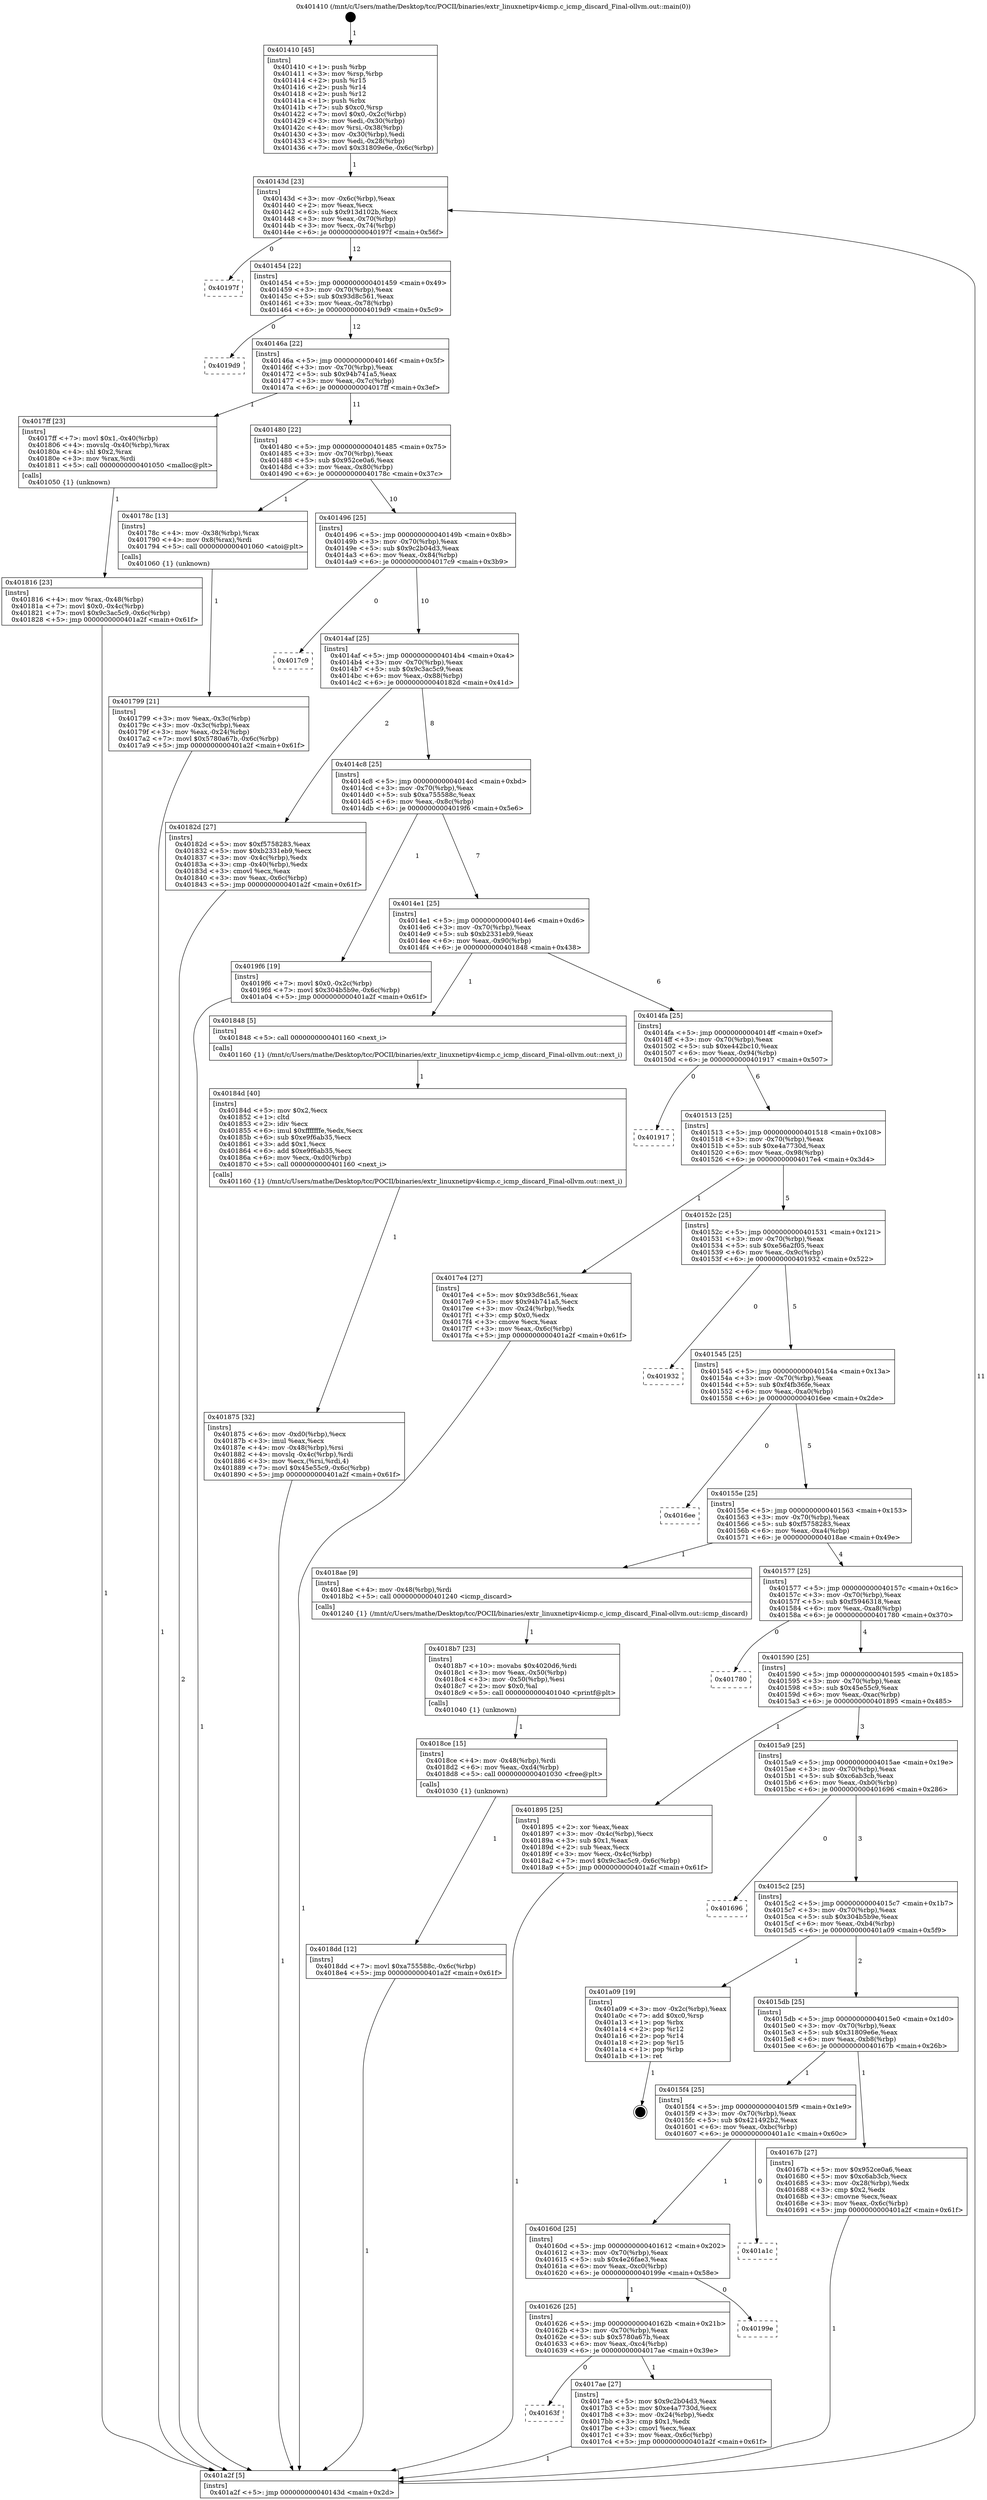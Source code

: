 digraph "0x401410" {
  label = "0x401410 (/mnt/c/Users/mathe/Desktop/tcc/POCII/binaries/extr_linuxnetipv4icmp.c_icmp_discard_Final-ollvm.out::main(0))"
  labelloc = "t"
  node[shape=record]

  Entry [label="",width=0.3,height=0.3,shape=circle,fillcolor=black,style=filled]
  "0x40143d" [label="{
     0x40143d [23]\l
     | [instrs]\l
     &nbsp;&nbsp;0x40143d \<+3\>: mov -0x6c(%rbp),%eax\l
     &nbsp;&nbsp;0x401440 \<+2\>: mov %eax,%ecx\l
     &nbsp;&nbsp;0x401442 \<+6\>: sub $0x913d102b,%ecx\l
     &nbsp;&nbsp;0x401448 \<+3\>: mov %eax,-0x70(%rbp)\l
     &nbsp;&nbsp;0x40144b \<+3\>: mov %ecx,-0x74(%rbp)\l
     &nbsp;&nbsp;0x40144e \<+6\>: je 000000000040197f \<main+0x56f\>\l
  }"]
  "0x40197f" [label="{
     0x40197f\l
  }", style=dashed]
  "0x401454" [label="{
     0x401454 [22]\l
     | [instrs]\l
     &nbsp;&nbsp;0x401454 \<+5\>: jmp 0000000000401459 \<main+0x49\>\l
     &nbsp;&nbsp;0x401459 \<+3\>: mov -0x70(%rbp),%eax\l
     &nbsp;&nbsp;0x40145c \<+5\>: sub $0x93d8c561,%eax\l
     &nbsp;&nbsp;0x401461 \<+3\>: mov %eax,-0x78(%rbp)\l
     &nbsp;&nbsp;0x401464 \<+6\>: je 00000000004019d9 \<main+0x5c9\>\l
  }"]
  Exit [label="",width=0.3,height=0.3,shape=circle,fillcolor=black,style=filled,peripheries=2]
  "0x4019d9" [label="{
     0x4019d9\l
  }", style=dashed]
  "0x40146a" [label="{
     0x40146a [22]\l
     | [instrs]\l
     &nbsp;&nbsp;0x40146a \<+5\>: jmp 000000000040146f \<main+0x5f\>\l
     &nbsp;&nbsp;0x40146f \<+3\>: mov -0x70(%rbp),%eax\l
     &nbsp;&nbsp;0x401472 \<+5\>: sub $0x94b741a5,%eax\l
     &nbsp;&nbsp;0x401477 \<+3\>: mov %eax,-0x7c(%rbp)\l
     &nbsp;&nbsp;0x40147a \<+6\>: je 00000000004017ff \<main+0x3ef\>\l
  }"]
  "0x4018dd" [label="{
     0x4018dd [12]\l
     | [instrs]\l
     &nbsp;&nbsp;0x4018dd \<+7\>: movl $0xa755588c,-0x6c(%rbp)\l
     &nbsp;&nbsp;0x4018e4 \<+5\>: jmp 0000000000401a2f \<main+0x61f\>\l
  }"]
  "0x4017ff" [label="{
     0x4017ff [23]\l
     | [instrs]\l
     &nbsp;&nbsp;0x4017ff \<+7\>: movl $0x1,-0x40(%rbp)\l
     &nbsp;&nbsp;0x401806 \<+4\>: movslq -0x40(%rbp),%rax\l
     &nbsp;&nbsp;0x40180a \<+4\>: shl $0x2,%rax\l
     &nbsp;&nbsp;0x40180e \<+3\>: mov %rax,%rdi\l
     &nbsp;&nbsp;0x401811 \<+5\>: call 0000000000401050 \<malloc@plt\>\l
     | [calls]\l
     &nbsp;&nbsp;0x401050 \{1\} (unknown)\l
  }"]
  "0x401480" [label="{
     0x401480 [22]\l
     | [instrs]\l
     &nbsp;&nbsp;0x401480 \<+5\>: jmp 0000000000401485 \<main+0x75\>\l
     &nbsp;&nbsp;0x401485 \<+3\>: mov -0x70(%rbp),%eax\l
     &nbsp;&nbsp;0x401488 \<+5\>: sub $0x952ce0a6,%eax\l
     &nbsp;&nbsp;0x40148d \<+3\>: mov %eax,-0x80(%rbp)\l
     &nbsp;&nbsp;0x401490 \<+6\>: je 000000000040178c \<main+0x37c\>\l
  }"]
  "0x4018ce" [label="{
     0x4018ce [15]\l
     | [instrs]\l
     &nbsp;&nbsp;0x4018ce \<+4\>: mov -0x48(%rbp),%rdi\l
     &nbsp;&nbsp;0x4018d2 \<+6\>: mov %eax,-0xd4(%rbp)\l
     &nbsp;&nbsp;0x4018d8 \<+5\>: call 0000000000401030 \<free@plt\>\l
     | [calls]\l
     &nbsp;&nbsp;0x401030 \{1\} (unknown)\l
  }"]
  "0x40178c" [label="{
     0x40178c [13]\l
     | [instrs]\l
     &nbsp;&nbsp;0x40178c \<+4\>: mov -0x38(%rbp),%rax\l
     &nbsp;&nbsp;0x401790 \<+4\>: mov 0x8(%rax),%rdi\l
     &nbsp;&nbsp;0x401794 \<+5\>: call 0000000000401060 \<atoi@plt\>\l
     | [calls]\l
     &nbsp;&nbsp;0x401060 \{1\} (unknown)\l
  }"]
  "0x401496" [label="{
     0x401496 [25]\l
     | [instrs]\l
     &nbsp;&nbsp;0x401496 \<+5\>: jmp 000000000040149b \<main+0x8b\>\l
     &nbsp;&nbsp;0x40149b \<+3\>: mov -0x70(%rbp),%eax\l
     &nbsp;&nbsp;0x40149e \<+5\>: sub $0x9c2b04d3,%eax\l
     &nbsp;&nbsp;0x4014a3 \<+6\>: mov %eax,-0x84(%rbp)\l
     &nbsp;&nbsp;0x4014a9 \<+6\>: je 00000000004017c9 \<main+0x3b9\>\l
  }"]
  "0x4018b7" [label="{
     0x4018b7 [23]\l
     | [instrs]\l
     &nbsp;&nbsp;0x4018b7 \<+10\>: movabs $0x4020d6,%rdi\l
     &nbsp;&nbsp;0x4018c1 \<+3\>: mov %eax,-0x50(%rbp)\l
     &nbsp;&nbsp;0x4018c4 \<+3\>: mov -0x50(%rbp),%esi\l
     &nbsp;&nbsp;0x4018c7 \<+2\>: mov $0x0,%al\l
     &nbsp;&nbsp;0x4018c9 \<+5\>: call 0000000000401040 \<printf@plt\>\l
     | [calls]\l
     &nbsp;&nbsp;0x401040 \{1\} (unknown)\l
  }"]
  "0x4017c9" [label="{
     0x4017c9\l
  }", style=dashed]
  "0x4014af" [label="{
     0x4014af [25]\l
     | [instrs]\l
     &nbsp;&nbsp;0x4014af \<+5\>: jmp 00000000004014b4 \<main+0xa4\>\l
     &nbsp;&nbsp;0x4014b4 \<+3\>: mov -0x70(%rbp),%eax\l
     &nbsp;&nbsp;0x4014b7 \<+5\>: sub $0x9c3ac5c9,%eax\l
     &nbsp;&nbsp;0x4014bc \<+6\>: mov %eax,-0x88(%rbp)\l
     &nbsp;&nbsp;0x4014c2 \<+6\>: je 000000000040182d \<main+0x41d\>\l
  }"]
  "0x401875" [label="{
     0x401875 [32]\l
     | [instrs]\l
     &nbsp;&nbsp;0x401875 \<+6\>: mov -0xd0(%rbp),%ecx\l
     &nbsp;&nbsp;0x40187b \<+3\>: imul %eax,%ecx\l
     &nbsp;&nbsp;0x40187e \<+4\>: mov -0x48(%rbp),%rsi\l
     &nbsp;&nbsp;0x401882 \<+4\>: movslq -0x4c(%rbp),%rdi\l
     &nbsp;&nbsp;0x401886 \<+3\>: mov %ecx,(%rsi,%rdi,4)\l
     &nbsp;&nbsp;0x401889 \<+7\>: movl $0x45e55c9,-0x6c(%rbp)\l
     &nbsp;&nbsp;0x401890 \<+5\>: jmp 0000000000401a2f \<main+0x61f\>\l
  }"]
  "0x40182d" [label="{
     0x40182d [27]\l
     | [instrs]\l
     &nbsp;&nbsp;0x40182d \<+5\>: mov $0xf5758283,%eax\l
     &nbsp;&nbsp;0x401832 \<+5\>: mov $0xb2331eb9,%ecx\l
     &nbsp;&nbsp;0x401837 \<+3\>: mov -0x4c(%rbp),%edx\l
     &nbsp;&nbsp;0x40183a \<+3\>: cmp -0x40(%rbp),%edx\l
     &nbsp;&nbsp;0x40183d \<+3\>: cmovl %ecx,%eax\l
     &nbsp;&nbsp;0x401840 \<+3\>: mov %eax,-0x6c(%rbp)\l
     &nbsp;&nbsp;0x401843 \<+5\>: jmp 0000000000401a2f \<main+0x61f\>\l
  }"]
  "0x4014c8" [label="{
     0x4014c8 [25]\l
     | [instrs]\l
     &nbsp;&nbsp;0x4014c8 \<+5\>: jmp 00000000004014cd \<main+0xbd\>\l
     &nbsp;&nbsp;0x4014cd \<+3\>: mov -0x70(%rbp),%eax\l
     &nbsp;&nbsp;0x4014d0 \<+5\>: sub $0xa755588c,%eax\l
     &nbsp;&nbsp;0x4014d5 \<+6\>: mov %eax,-0x8c(%rbp)\l
     &nbsp;&nbsp;0x4014db \<+6\>: je 00000000004019f6 \<main+0x5e6\>\l
  }"]
  "0x40184d" [label="{
     0x40184d [40]\l
     | [instrs]\l
     &nbsp;&nbsp;0x40184d \<+5\>: mov $0x2,%ecx\l
     &nbsp;&nbsp;0x401852 \<+1\>: cltd\l
     &nbsp;&nbsp;0x401853 \<+2\>: idiv %ecx\l
     &nbsp;&nbsp;0x401855 \<+6\>: imul $0xfffffffe,%edx,%ecx\l
     &nbsp;&nbsp;0x40185b \<+6\>: sub $0xe9f6ab35,%ecx\l
     &nbsp;&nbsp;0x401861 \<+3\>: add $0x1,%ecx\l
     &nbsp;&nbsp;0x401864 \<+6\>: add $0xe9f6ab35,%ecx\l
     &nbsp;&nbsp;0x40186a \<+6\>: mov %ecx,-0xd0(%rbp)\l
     &nbsp;&nbsp;0x401870 \<+5\>: call 0000000000401160 \<next_i\>\l
     | [calls]\l
     &nbsp;&nbsp;0x401160 \{1\} (/mnt/c/Users/mathe/Desktop/tcc/POCII/binaries/extr_linuxnetipv4icmp.c_icmp_discard_Final-ollvm.out::next_i)\l
  }"]
  "0x4019f6" [label="{
     0x4019f6 [19]\l
     | [instrs]\l
     &nbsp;&nbsp;0x4019f6 \<+7\>: movl $0x0,-0x2c(%rbp)\l
     &nbsp;&nbsp;0x4019fd \<+7\>: movl $0x304b5b9e,-0x6c(%rbp)\l
     &nbsp;&nbsp;0x401a04 \<+5\>: jmp 0000000000401a2f \<main+0x61f\>\l
  }"]
  "0x4014e1" [label="{
     0x4014e1 [25]\l
     | [instrs]\l
     &nbsp;&nbsp;0x4014e1 \<+5\>: jmp 00000000004014e6 \<main+0xd6\>\l
     &nbsp;&nbsp;0x4014e6 \<+3\>: mov -0x70(%rbp),%eax\l
     &nbsp;&nbsp;0x4014e9 \<+5\>: sub $0xb2331eb9,%eax\l
     &nbsp;&nbsp;0x4014ee \<+6\>: mov %eax,-0x90(%rbp)\l
     &nbsp;&nbsp;0x4014f4 \<+6\>: je 0000000000401848 \<main+0x438\>\l
  }"]
  "0x401816" [label="{
     0x401816 [23]\l
     | [instrs]\l
     &nbsp;&nbsp;0x401816 \<+4\>: mov %rax,-0x48(%rbp)\l
     &nbsp;&nbsp;0x40181a \<+7\>: movl $0x0,-0x4c(%rbp)\l
     &nbsp;&nbsp;0x401821 \<+7\>: movl $0x9c3ac5c9,-0x6c(%rbp)\l
     &nbsp;&nbsp;0x401828 \<+5\>: jmp 0000000000401a2f \<main+0x61f\>\l
  }"]
  "0x401848" [label="{
     0x401848 [5]\l
     | [instrs]\l
     &nbsp;&nbsp;0x401848 \<+5\>: call 0000000000401160 \<next_i\>\l
     | [calls]\l
     &nbsp;&nbsp;0x401160 \{1\} (/mnt/c/Users/mathe/Desktop/tcc/POCII/binaries/extr_linuxnetipv4icmp.c_icmp_discard_Final-ollvm.out::next_i)\l
  }"]
  "0x4014fa" [label="{
     0x4014fa [25]\l
     | [instrs]\l
     &nbsp;&nbsp;0x4014fa \<+5\>: jmp 00000000004014ff \<main+0xef\>\l
     &nbsp;&nbsp;0x4014ff \<+3\>: mov -0x70(%rbp),%eax\l
     &nbsp;&nbsp;0x401502 \<+5\>: sub $0xe442bc10,%eax\l
     &nbsp;&nbsp;0x401507 \<+6\>: mov %eax,-0x94(%rbp)\l
     &nbsp;&nbsp;0x40150d \<+6\>: je 0000000000401917 \<main+0x507\>\l
  }"]
  "0x40163f" [label="{
     0x40163f\l
  }", style=dashed]
  "0x401917" [label="{
     0x401917\l
  }", style=dashed]
  "0x401513" [label="{
     0x401513 [25]\l
     | [instrs]\l
     &nbsp;&nbsp;0x401513 \<+5\>: jmp 0000000000401518 \<main+0x108\>\l
     &nbsp;&nbsp;0x401518 \<+3\>: mov -0x70(%rbp),%eax\l
     &nbsp;&nbsp;0x40151b \<+5\>: sub $0xe4a7730d,%eax\l
     &nbsp;&nbsp;0x401520 \<+6\>: mov %eax,-0x98(%rbp)\l
     &nbsp;&nbsp;0x401526 \<+6\>: je 00000000004017e4 \<main+0x3d4\>\l
  }"]
  "0x4017ae" [label="{
     0x4017ae [27]\l
     | [instrs]\l
     &nbsp;&nbsp;0x4017ae \<+5\>: mov $0x9c2b04d3,%eax\l
     &nbsp;&nbsp;0x4017b3 \<+5\>: mov $0xe4a7730d,%ecx\l
     &nbsp;&nbsp;0x4017b8 \<+3\>: mov -0x24(%rbp),%edx\l
     &nbsp;&nbsp;0x4017bb \<+3\>: cmp $0x1,%edx\l
     &nbsp;&nbsp;0x4017be \<+3\>: cmovl %ecx,%eax\l
     &nbsp;&nbsp;0x4017c1 \<+3\>: mov %eax,-0x6c(%rbp)\l
     &nbsp;&nbsp;0x4017c4 \<+5\>: jmp 0000000000401a2f \<main+0x61f\>\l
  }"]
  "0x4017e4" [label="{
     0x4017e4 [27]\l
     | [instrs]\l
     &nbsp;&nbsp;0x4017e4 \<+5\>: mov $0x93d8c561,%eax\l
     &nbsp;&nbsp;0x4017e9 \<+5\>: mov $0x94b741a5,%ecx\l
     &nbsp;&nbsp;0x4017ee \<+3\>: mov -0x24(%rbp),%edx\l
     &nbsp;&nbsp;0x4017f1 \<+3\>: cmp $0x0,%edx\l
     &nbsp;&nbsp;0x4017f4 \<+3\>: cmove %ecx,%eax\l
     &nbsp;&nbsp;0x4017f7 \<+3\>: mov %eax,-0x6c(%rbp)\l
     &nbsp;&nbsp;0x4017fa \<+5\>: jmp 0000000000401a2f \<main+0x61f\>\l
  }"]
  "0x40152c" [label="{
     0x40152c [25]\l
     | [instrs]\l
     &nbsp;&nbsp;0x40152c \<+5\>: jmp 0000000000401531 \<main+0x121\>\l
     &nbsp;&nbsp;0x401531 \<+3\>: mov -0x70(%rbp),%eax\l
     &nbsp;&nbsp;0x401534 \<+5\>: sub $0xe56a2f05,%eax\l
     &nbsp;&nbsp;0x401539 \<+6\>: mov %eax,-0x9c(%rbp)\l
     &nbsp;&nbsp;0x40153f \<+6\>: je 0000000000401932 \<main+0x522\>\l
  }"]
  "0x401626" [label="{
     0x401626 [25]\l
     | [instrs]\l
     &nbsp;&nbsp;0x401626 \<+5\>: jmp 000000000040162b \<main+0x21b\>\l
     &nbsp;&nbsp;0x40162b \<+3\>: mov -0x70(%rbp),%eax\l
     &nbsp;&nbsp;0x40162e \<+5\>: sub $0x5780a67b,%eax\l
     &nbsp;&nbsp;0x401633 \<+6\>: mov %eax,-0xc4(%rbp)\l
     &nbsp;&nbsp;0x401639 \<+6\>: je 00000000004017ae \<main+0x39e\>\l
  }"]
  "0x401932" [label="{
     0x401932\l
  }", style=dashed]
  "0x401545" [label="{
     0x401545 [25]\l
     | [instrs]\l
     &nbsp;&nbsp;0x401545 \<+5\>: jmp 000000000040154a \<main+0x13a\>\l
     &nbsp;&nbsp;0x40154a \<+3\>: mov -0x70(%rbp),%eax\l
     &nbsp;&nbsp;0x40154d \<+5\>: sub $0xf4fb36fe,%eax\l
     &nbsp;&nbsp;0x401552 \<+6\>: mov %eax,-0xa0(%rbp)\l
     &nbsp;&nbsp;0x401558 \<+6\>: je 00000000004016ee \<main+0x2de\>\l
  }"]
  "0x40199e" [label="{
     0x40199e\l
  }", style=dashed]
  "0x4016ee" [label="{
     0x4016ee\l
  }", style=dashed]
  "0x40155e" [label="{
     0x40155e [25]\l
     | [instrs]\l
     &nbsp;&nbsp;0x40155e \<+5\>: jmp 0000000000401563 \<main+0x153\>\l
     &nbsp;&nbsp;0x401563 \<+3\>: mov -0x70(%rbp),%eax\l
     &nbsp;&nbsp;0x401566 \<+5\>: sub $0xf5758283,%eax\l
     &nbsp;&nbsp;0x40156b \<+6\>: mov %eax,-0xa4(%rbp)\l
     &nbsp;&nbsp;0x401571 \<+6\>: je 00000000004018ae \<main+0x49e\>\l
  }"]
  "0x40160d" [label="{
     0x40160d [25]\l
     | [instrs]\l
     &nbsp;&nbsp;0x40160d \<+5\>: jmp 0000000000401612 \<main+0x202\>\l
     &nbsp;&nbsp;0x401612 \<+3\>: mov -0x70(%rbp),%eax\l
     &nbsp;&nbsp;0x401615 \<+5\>: sub $0x4e26fae3,%eax\l
     &nbsp;&nbsp;0x40161a \<+6\>: mov %eax,-0xc0(%rbp)\l
     &nbsp;&nbsp;0x401620 \<+6\>: je 000000000040199e \<main+0x58e\>\l
  }"]
  "0x4018ae" [label="{
     0x4018ae [9]\l
     | [instrs]\l
     &nbsp;&nbsp;0x4018ae \<+4\>: mov -0x48(%rbp),%rdi\l
     &nbsp;&nbsp;0x4018b2 \<+5\>: call 0000000000401240 \<icmp_discard\>\l
     | [calls]\l
     &nbsp;&nbsp;0x401240 \{1\} (/mnt/c/Users/mathe/Desktop/tcc/POCII/binaries/extr_linuxnetipv4icmp.c_icmp_discard_Final-ollvm.out::icmp_discard)\l
  }"]
  "0x401577" [label="{
     0x401577 [25]\l
     | [instrs]\l
     &nbsp;&nbsp;0x401577 \<+5\>: jmp 000000000040157c \<main+0x16c\>\l
     &nbsp;&nbsp;0x40157c \<+3\>: mov -0x70(%rbp),%eax\l
     &nbsp;&nbsp;0x40157f \<+5\>: sub $0xf5946318,%eax\l
     &nbsp;&nbsp;0x401584 \<+6\>: mov %eax,-0xa8(%rbp)\l
     &nbsp;&nbsp;0x40158a \<+6\>: je 0000000000401780 \<main+0x370\>\l
  }"]
  "0x401a1c" [label="{
     0x401a1c\l
  }", style=dashed]
  "0x401780" [label="{
     0x401780\l
  }", style=dashed]
  "0x401590" [label="{
     0x401590 [25]\l
     | [instrs]\l
     &nbsp;&nbsp;0x401590 \<+5\>: jmp 0000000000401595 \<main+0x185\>\l
     &nbsp;&nbsp;0x401595 \<+3\>: mov -0x70(%rbp),%eax\l
     &nbsp;&nbsp;0x401598 \<+5\>: sub $0x45e55c9,%eax\l
     &nbsp;&nbsp;0x40159d \<+6\>: mov %eax,-0xac(%rbp)\l
     &nbsp;&nbsp;0x4015a3 \<+6\>: je 0000000000401895 \<main+0x485\>\l
  }"]
  "0x401799" [label="{
     0x401799 [21]\l
     | [instrs]\l
     &nbsp;&nbsp;0x401799 \<+3\>: mov %eax,-0x3c(%rbp)\l
     &nbsp;&nbsp;0x40179c \<+3\>: mov -0x3c(%rbp),%eax\l
     &nbsp;&nbsp;0x40179f \<+3\>: mov %eax,-0x24(%rbp)\l
     &nbsp;&nbsp;0x4017a2 \<+7\>: movl $0x5780a67b,-0x6c(%rbp)\l
     &nbsp;&nbsp;0x4017a9 \<+5\>: jmp 0000000000401a2f \<main+0x61f\>\l
  }"]
  "0x401895" [label="{
     0x401895 [25]\l
     | [instrs]\l
     &nbsp;&nbsp;0x401895 \<+2\>: xor %eax,%eax\l
     &nbsp;&nbsp;0x401897 \<+3\>: mov -0x4c(%rbp),%ecx\l
     &nbsp;&nbsp;0x40189a \<+3\>: sub $0x1,%eax\l
     &nbsp;&nbsp;0x40189d \<+2\>: sub %eax,%ecx\l
     &nbsp;&nbsp;0x40189f \<+3\>: mov %ecx,-0x4c(%rbp)\l
     &nbsp;&nbsp;0x4018a2 \<+7\>: movl $0x9c3ac5c9,-0x6c(%rbp)\l
     &nbsp;&nbsp;0x4018a9 \<+5\>: jmp 0000000000401a2f \<main+0x61f\>\l
  }"]
  "0x4015a9" [label="{
     0x4015a9 [25]\l
     | [instrs]\l
     &nbsp;&nbsp;0x4015a9 \<+5\>: jmp 00000000004015ae \<main+0x19e\>\l
     &nbsp;&nbsp;0x4015ae \<+3\>: mov -0x70(%rbp),%eax\l
     &nbsp;&nbsp;0x4015b1 \<+5\>: sub $0xc6ab3cb,%eax\l
     &nbsp;&nbsp;0x4015b6 \<+6\>: mov %eax,-0xb0(%rbp)\l
     &nbsp;&nbsp;0x4015bc \<+6\>: je 0000000000401696 \<main+0x286\>\l
  }"]
  "0x401410" [label="{
     0x401410 [45]\l
     | [instrs]\l
     &nbsp;&nbsp;0x401410 \<+1\>: push %rbp\l
     &nbsp;&nbsp;0x401411 \<+3\>: mov %rsp,%rbp\l
     &nbsp;&nbsp;0x401414 \<+2\>: push %r15\l
     &nbsp;&nbsp;0x401416 \<+2\>: push %r14\l
     &nbsp;&nbsp;0x401418 \<+2\>: push %r12\l
     &nbsp;&nbsp;0x40141a \<+1\>: push %rbx\l
     &nbsp;&nbsp;0x40141b \<+7\>: sub $0xc0,%rsp\l
     &nbsp;&nbsp;0x401422 \<+7\>: movl $0x0,-0x2c(%rbp)\l
     &nbsp;&nbsp;0x401429 \<+3\>: mov %edi,-0x30(%rbp)\l
     &nbsp;&nbsp;0x40142c \<+4\>: mov %rsi,-0x38(%rbp)\l
     &nbsp;&nbsp;0x401430 \<+3\>: mov -0x30(%rbp),%edi\l
     &nbsp;&nbsp;0x401433 \<+3\>: mov %edi,-0x28(%rbp)\l
     &nbsp;&nbsp;0x401436 \<+7\>: movl $0x31809e6e,-0x6c(%rbp)\l
  }"]
  "0x401696" [label="{
     0x401696\l
  }", style=dashed]
  "0x4015c2" [label="{
     0x4015c2 [25]\l
     | [instrs]\l
     &nbsp;&nbsp;0x4015c2 \<+5\>: jmp 00000000004015c7 \<main+0x1b7\>\l
     &nbsp;&nbsp;0x4015c7 \<+3\>: mov -0x70(%rbp),%eax\l
     &nbsp;&nbsp;0x4015ca \<+5\>: sub $0x304b5b9e,%eax\l
     &nbsp;&nbsp;0x4015cf \<+6\>: mov %eax,-0xb4(%rbp)\l
     &nbsp;&nbsp;0x4015d5 \<+6\>: je 0000000000401a09 \<main+0x5f9\>\l
  }"]
  "0x401a2f" [label="{
     0x401a2f [5]\l
     | [instrs]\l
     &nbsp;&nbsp;0x401a2f \<+5\>: jmp 000000000040143d \<main+0x2d\>\l
  }"]
  "0x401a09" [label="{
     0x401a09 [19]\l
     | [instrs]\l
     &nbsp;&nbsp;0x401a09 \<+3\>: mov -0x2c(%rbp),%eax\l
     &nbsp;&nbsp;0x401a0c \<+7\>: add $0xc0,%rsp\l
     &nbsp;&nbsp;0x401a13 \<+1\>: pop %rbx\l
     &nbsp;&nbsp;0x401a14 \<+2\>: pop %r12\l
     &nbsp;&nbsp;0x401a16 \<+2\>: pop %r14\l
     &nbsp;&nbsp;0x401a18 \<+2\>: pop %r15\l
     &nbsp;&nbsp;0x401a1a \<+1\>: pop %rbp\l
     &nbsp;&nbsp;0x401a1b \<+1\>: ret\l
  }"]
  "0x4015db" [label="{
     0x4015db [25]\l
     | [instrs]\l
     &nbsp;&nbsp;0x4015db \<+5\>: jmp 00000000004015e0 \<main+0x1d0\>\l
     &nbsp;&nbsp;0x4015e0 \<+3\>: mov -0x70(%rbp),%eax\l
     &nbsp;&nbsp;0x4015e3 \<+5\>: sub $0x31809e6e,%eax\l
     &nbsp;&nbsp;0x4015e8 \<+6\>: mov %eax,-0xb8(%rbp)\l
     &nbsp;&nbsp;0x4015ee \<+6\>: je 000000000040167b \<main+0x26b\>\l
  }"]
  "0x4015f4" [label="{
     0x4015f4 [25]\l
     | [instrs]\l
     &nbsp;&nbsp;0x4015f4 \<+5\>: jmp 00000000004015f9 \<main+0x1e9\>\l
     &nbsp;&nbsp;0x4015f9 \<+3\>: mov -0x70(%rbp),%eax\l
     &nbsp;&nbsp;0x4015fc \<+5\>: sub $0x421492b2,%eax\l
     &nbsp;&nbsp;0x401601 \<+6\>: mov %eax,-0xbc(%rbp)\l
     &nbsp;&nbsp;0x401607 \<+6\>: je 0000000000401a1c \<main+0x60c\>\l
  }"]
  "0x40167b" [label="{
     0x40167b [27]\l
     | [instrs]\l
     &nbsp;&nbsp;0x40167b \<+5\>: mov $0x952ce0a6,%eax\l
     &nbsp;&nbsp;0x401680 \<+5\>: mov $0xc6ab3cb,%ecx\l
     &nbsp;&nbsp;0x401685 \<+3\>: mov -0x28(%rbp),%edx\l
     &nbsp;&nbsp;0x401688 \<+3\>: cmp $0x2,%edx\l
     &nbsp;&nbsp;0x40168b \<+3\>: cmovne %ecx,%eax\l
     &nbsp;&nbsp;0x40168e \<+3\>: mov %eax,-0x6c(%rbp)\l
     &nbsp;&nbsp;0x401691 \<+5\>: jmp 0000000000401a2f \<main+0x61f\>\l
  }"]
  Entry -> "0x401410" [label=" 1"]
  "0x40143d" -> "0x40197f" [label=" 0"]
  "0x40143d" -> "0x401454" [label=" 12"]
  "0x401a09" -> Exit [label=" 1"]
  "0x401454" -> "0x4019d9" [label=" 0"]
  "0x401454" -> "0x40146a" [label=" 12"]
  "0x4019f6" -> "0x401a2f" [label=" 1"]
  "0x40146a" -> "0x4017ff" [label=" 1"]
  "0x40146a" -> "0x401480" [label=" 11"]
  "0x4018dd" -> "0x401a2f" [label=" 1"]
  "0x401480" -> "0x40178c" [label=" 1"]
  "0x401480" -> "0x401496" [label=" 10"]
  "0x4018ce" -> "0x4018dd" [label=" 1"]
  "0x401496" -> "0x4017c9" [label=" 0"]
  "0x401496" -> "0x4014af" [label=" 10"]
  "0x4018b7" -> "0x4018ce" [label=" 1"]
  "0x4014af" -> "0x40182d" [label=" 2"]
  "0x4014af" -> "0x4014c8" [label=" 8"]
  "0x4018ae" -> "0x4018b7" [label=" 1"]
  "0x4014c8" -> "0x4019f6" [label=" 1"]
  "0x4014c8" -> "0x4014e1" [label=" 7"]
  "0x401895" -> "0x401a2f" [label=" 1"]
  "0x4014e1" -> "0x401848" [label=" 1"]
  "0x4014e1" -> "0x4014fa" [label=" 6"]
  "0x401875" -> "0x401a2f" [label=" 1"]
  "0x4014fa" -> "0x401917" [label=" 0"]
  "0x4014fa" -> "0x401513" [label=" 6"]
  "0x40184d" -> "0x401875" [label=" 1"]
  "0x401513" -> "0x4017e4" [label=" 1"]
  "0x401513" -> "0x40152c" [label=" 5"]
  "0x401848" -> "0x40184d" [label=" 1"]
  "0x40152c" -> "0x401932" [label=" 0"]
  "0x40152c" -> "0x401545" [label=" 5"]
  "0x401816" -> "0x401a2f" [label=" 1"]
  "0x401545" -> "0x4016ee" [label=" 0"]
  "0x401545" -> "0x40155e" [label=" 5"]
  "0x4017ff" -> "0x401816" [label=" 1"]
  "0x40155e" -> "0x4018ae" [label=" 1"]
  "0x40155e" -> "0x401577" [label=" 4"]
  "0x4017ae" -> "0x401a2f" [label=" 1"]
  "0x401577" -> "0x401780" [label=" 0"]
  "0x401577" -> "0x401590" [label=" 4"]
  "0x401626" -> "0x40163f" [label=" 0"]
  "0x401590" -> "0x401895" [label=" 1"]
  "0x401590" -> "0x4015a9" [label=" 3"]
  "0x40182d" -> "0x401a2f" [label=" 2"]
  "0x4015a9" -> "0x401696" [label=" 0"]
  "0x4015a9" -> "0x4015c2" [label=" 3"]
  "0x40160d" -> "0x401626" [label=" 1"]
  "0x4015c2" -> "0x401a09" [label=" 1"]
  "0x4015c2" -> "0x4015db" [label=" 2"]
  "0x40160d" -> "0x40199e" [label=" 0"]
  "0x4015db" -> "0x40167b" [label=" 1"]
  "0x4015db" -> "0x4015f4" [label=" 1"]
  "0x40167b" -> "0x401a2f" [label=" 1"]
  "0x401410" -> "0x40143d" [label=" 1"]
  "0x401a2f" -> "0x40143d" [label=" 11"]
  "0x40178c" -> "0x401799" [label=" 1"]
  "0x401799" -> "0x401a2f" [label=" 1"]
  "0x401626" -> "0x4017ae" [label=" 1"]
  "0x4015f4" -> "0x401a1c" [label=" 0"]
  "0x4015f4" -> "0x40160d" [label=" 1"]
  "0x4017e4" -> "0x401a2f" [label=" 1"]
}
